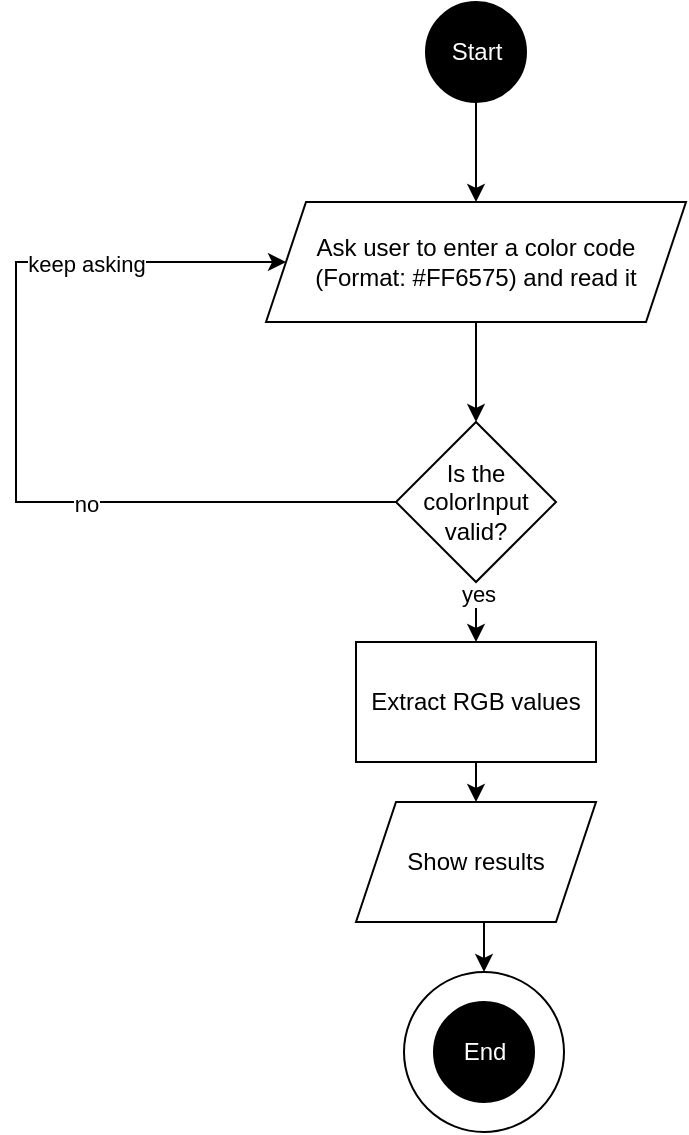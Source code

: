 <mxfile version="27.0.9">
  <diagram name="Page-1" id="kABnbkt1Tot2VYo7B2q3">
    <mxGraphModel dx="1098" dy="760" grid="1" gridSize="10" guides="1" tooltips="1" connect="1" arrows="1" fold="1" page="1" pageScale="1" pageWidth="827" pageHeight="1169" math="0" shadow="0">
      <root>
        <mxCell id="0" />
        <mxCell id="1" parent="0" />
        <mxCell id="IyjS6P3y_rwdA-5-YSp0-23" value="" style="group" vertex="1" connectable="0" parent="1">
          <mxGeometry x="374" y="585" width="80" height="80" as="geometry" />
        </mxCell>
        <mxCell id="IyjS6P3y_rwdA-5-YSp0-21" value="" style="ellipse;whiteSpace=wrap;html=1;aspect=fixed;" vertex="1" parent="IyjS6P3y_rwdA-5-YSp0-23">
          <mxGeometry width="80" height="80" as="geometry" />
        </mxCell>
        <mxCell id="IyjS6P3y_rwdA-5-YSp0-20" value="" style="ellipse;whiteSpace=wrap;html=1;aspect=fixed;fillColor=#000000;" vertex="1" parent="IyjS6P3y_rwdA-5-YSp0-23">
          <mxGeometry x="15" y="15" width="50" height="50" as="geometry" />
        </mxCell>
        <mxCell id="IyjS6P3y_rwdA-5-YSp0-24" value="&lt;font style=&quot;color: rgb(255, 255, 255);&quot;&gt;End&lt;/font&gt;" style="text;html=1;align=center;verticalAlign=middle;resizable=0;points=[];autosize=1;strokeColor=none;fillColor=none;" vertex="1" parent="IyjS6P3y_rwdA-5-YSp0-23">
          <mxGeometry x="20" y="25" width="40" height="30" as="geometry" />
        </mxCell>
        <mxCell id="IyjS6P3y_rwdA-5-YSp0-39" style="edgeStyle=orthogonalEdgeStyle;rounded=0;orthogonalLoop=1;jettySize=auto;html=1;exitX=0.5;exitY=1;exitDx=0;exitDy=0;entryX=0.5;entryY=0;entryDx=0;entryDy=0;" edge="1" parent="1" source="IyjS6P3y_rwdA-5-YSp0-1" target="IyjS6P3y_rwdA-5-YSp0-27">
          <mxGeometry relative="1" as="geometry" />
        </mxCell>
        <mxCell id="IyjS6P3y_rwdA-5-YSp0-1" value="ffff" style="ellipse;whiteSpace=wrap;html=1;aspect=fixed;fillColor=#000000;" vertex="1" parent="1">
          <mxGeometry x="385" y="100" width="50" height="50" as="geometry" />
        </mxCell>
        <mxCell id="IyjS6P3y_rwdA-5-YSp0-16" style="edgeStyle=orthogonalEdgeStyle;rounded=0;orthogonalLoop=1;jettySize=auto;html=1;exitX=0.5;exitY=1;exitDx=0;exitDy=0;entryX=0.5;entryY=0;entryDx=0;entryDy=0;" edge="1" parent="1" source="IyjS6P3y_rwdA-5-YSp0-5" target="IyjS6P3y_rwdA-5-YSp0-15">
          <mxGeometry relative="1" as="geometry">
            <Array as="points">
              <mxPoint x="410" y="400" />
              <mxPoint x="410" y="400" />
            </Array>
          </mxGeometry>
        </mxCell>
        <mxCell id="IyjS6P3y_rwdA-5-YSp0-40" value="yes" style="edgeLabel;html=1;align=center;verticalAlign=middle;resizable=0;points=[];" vertex="1" connectable="0" parent="IyjS6P3y_rwdA-5-YSp0-16">
          <mxGeometry x="-0.569" y="1" relative="1" as="geometry">
            <mxPoint y="-1" as="offset" />
          </mxGeometry>
        </mxCell>
        <mxCell id="IyjS6P3y_rwdA-5-YSp0-28" style="edgeStyle=orthogonalEdgeStyle;rounded=0;orthogonalLoop=1;jettySize=auto;html=1;exitX=0;exitY=0.5;exitDx=0;exitDy=0;entryX=0;entryY=0.5;entryDx=0;entryDy=0;" edge="1" parent="1" source="IyjS6P3y_rwdA-5-YSp0-5" target="IyjS6P3y_rwdA-5-YSp0-27">
          <mxGeometry relative="1" as="geometry">
            <Array as="points">
              <mxPoint x="180" y="350" />
              <mxPoint x="180" y="230" />
            </Array>
          </mxGeometry>
        </mxCell>
        <mxCell id="IyjS6P3y_rwdA-5-YSp0-29" value="keep asking" style="edgeLabel;html=1;align=center;verticalAlign=middle;resizable=0;points=[];" vertex="1" connectable="0" parent="IyjS6P3y_rwdA-5-YSp0-28">
          <mxGeometry x="0.549" y="-1" relative="1" as="geometry">
            <mxPoint as="offset" />
          </mxGeometry>
        </mxCell>
        <mxCell id="IyjS6P3y_rwdA-5-YSp0-30" value="no" style="edgeLabel;html=1;align=center;verticalAlign=middle;resizable=0;points=[];" vertex="1" connectable="0" parent="IyjS6P3y_rwdA-5-YSp0-28">
          <mxGeometry x="-0.302" y="1" relative="1" as="geometry">
            <mxPoint as="offset" />
          </mxGeometry>
        </mxCell>
        <mxCell id="IyjS6P3y_rwdA-5-YSp0-5" value="Is the colorInput valid?" style="rhombus;whiteSpace=wrap;html=1;" vertex="1" parent="1">
          <mxGeometry x="370" y="310" width="80" height="80" as="geometry" />
        </mxCell>
        <mxCell id="IyjS6P3y_rwdA-5-YSp0-42" style="edgeStyle=orthogonalEdgeStyle;rounded=0;orthogonalLoop=1;jettySize=auto;html=1;exitX=0.5;exitY=1;exitDx=0;exitDy=0;entryX=0.5;entryY=0;entryDx=0;entryDy=0;" edge="1" parent="1" source="IyjS6P3y_rwdA-5-YSp0-15" target="IyjS6P3y_rwdA-5-YSp0-41">
          <mxGeometry relative="1" as="geometry" />
        </mxCell>
        <mxCell id="IyjS6P3y_rwdA-5-YSp0-15" value="Extract RGB values" style="rounded=0;whiteSpace=wrap;html=1;" vertex="1" parent="1">
          <mxGeometry x="350" y="420" width="120" height="60" as="geometry" />
        </mxCell>
        <mxCell id="IyjS6P3y_rwdA-5-YSp0-22" value="&lt;font style=&quot;color: rgb(255, 255, 255);&quot;&gt;Start&lt;/font&gt;" style="text;html=1;align=center;verticalAlign=middle;resizable=0;points=[];autosize=1;strokeColor=none;fillColor=none;" vertex="1" parent="1">
          <mxGeometry x="385" y="110" width="50" height="30" as="geometry" />
        </mxCell>
        <mxCell id="IyjS6P3y_rwdA-5-YSp0-31" style="edgeStyle=orthogonalEdgeStyle;rounded=0;orthogonalLoop=1;jettySize=auto;html=1;exitX=0.5;exitY=1;exitDx=0;exitDy=0;entryX=0.5;entryY=0;entryDx=0;entryDy=0;" edge="1" parent="1" source="IyjS6P3y_rwdA-5-YSp0-27" target="IyjS6P3y_rwdA-5-YSp0-5">
          <mxGeometry relative="1" as="geometry" />
        </mxCell>
        <mxCell id="IyjS6P3y_rwdA-5-YSp0-27" value="Ask user to enter a color code (Format: #FF6575) and read it" style="shape=parallelogram;perimeter=parallelogramPerimeter;whiteSpace=wrap;html=1;fixedSize=1;" vertex="1" parent="1">
          <mxGeometry x="305" y="200" width="210" height="60" as="geometry" />
        </mxCell>
        <mxCell id="IyjS6P3y_rwdA-5-YSp0-43" style="edgeStyle=orthogonalEdgeStyle;rounded=0;orthogonalLoop=1;jettySize=auto;html=1;exitX=0.5;exitY=1;exitDx=0;exitDy=0;entryX=0.5;entryY=0;entryDx=0;entryDy=0;" edge="1" parent="1" source="IyjS6P3y_rwdA-5-YSp0-41" target="IyjS6P3y_rwdA-5-YSp0-21">
          <mxGeometry relative="1" as="geometry" />
        </mxCell>
        <mxCell id="IyjS6P3y_rwdA-5-YSp0-41" value="Show results" style="shape=parallelogram;perimeter=parallelogramPerimeter;whiteSpace=wrap;html=1;fixedSize=1;" vertex="1" parent="1">
          <mxGeometry x="350" y="500" width="120" height="60" as="geometry" />
        </mxCell>
      </root>
    </mxGraphModel>
  </diagram>
</mxfile>
